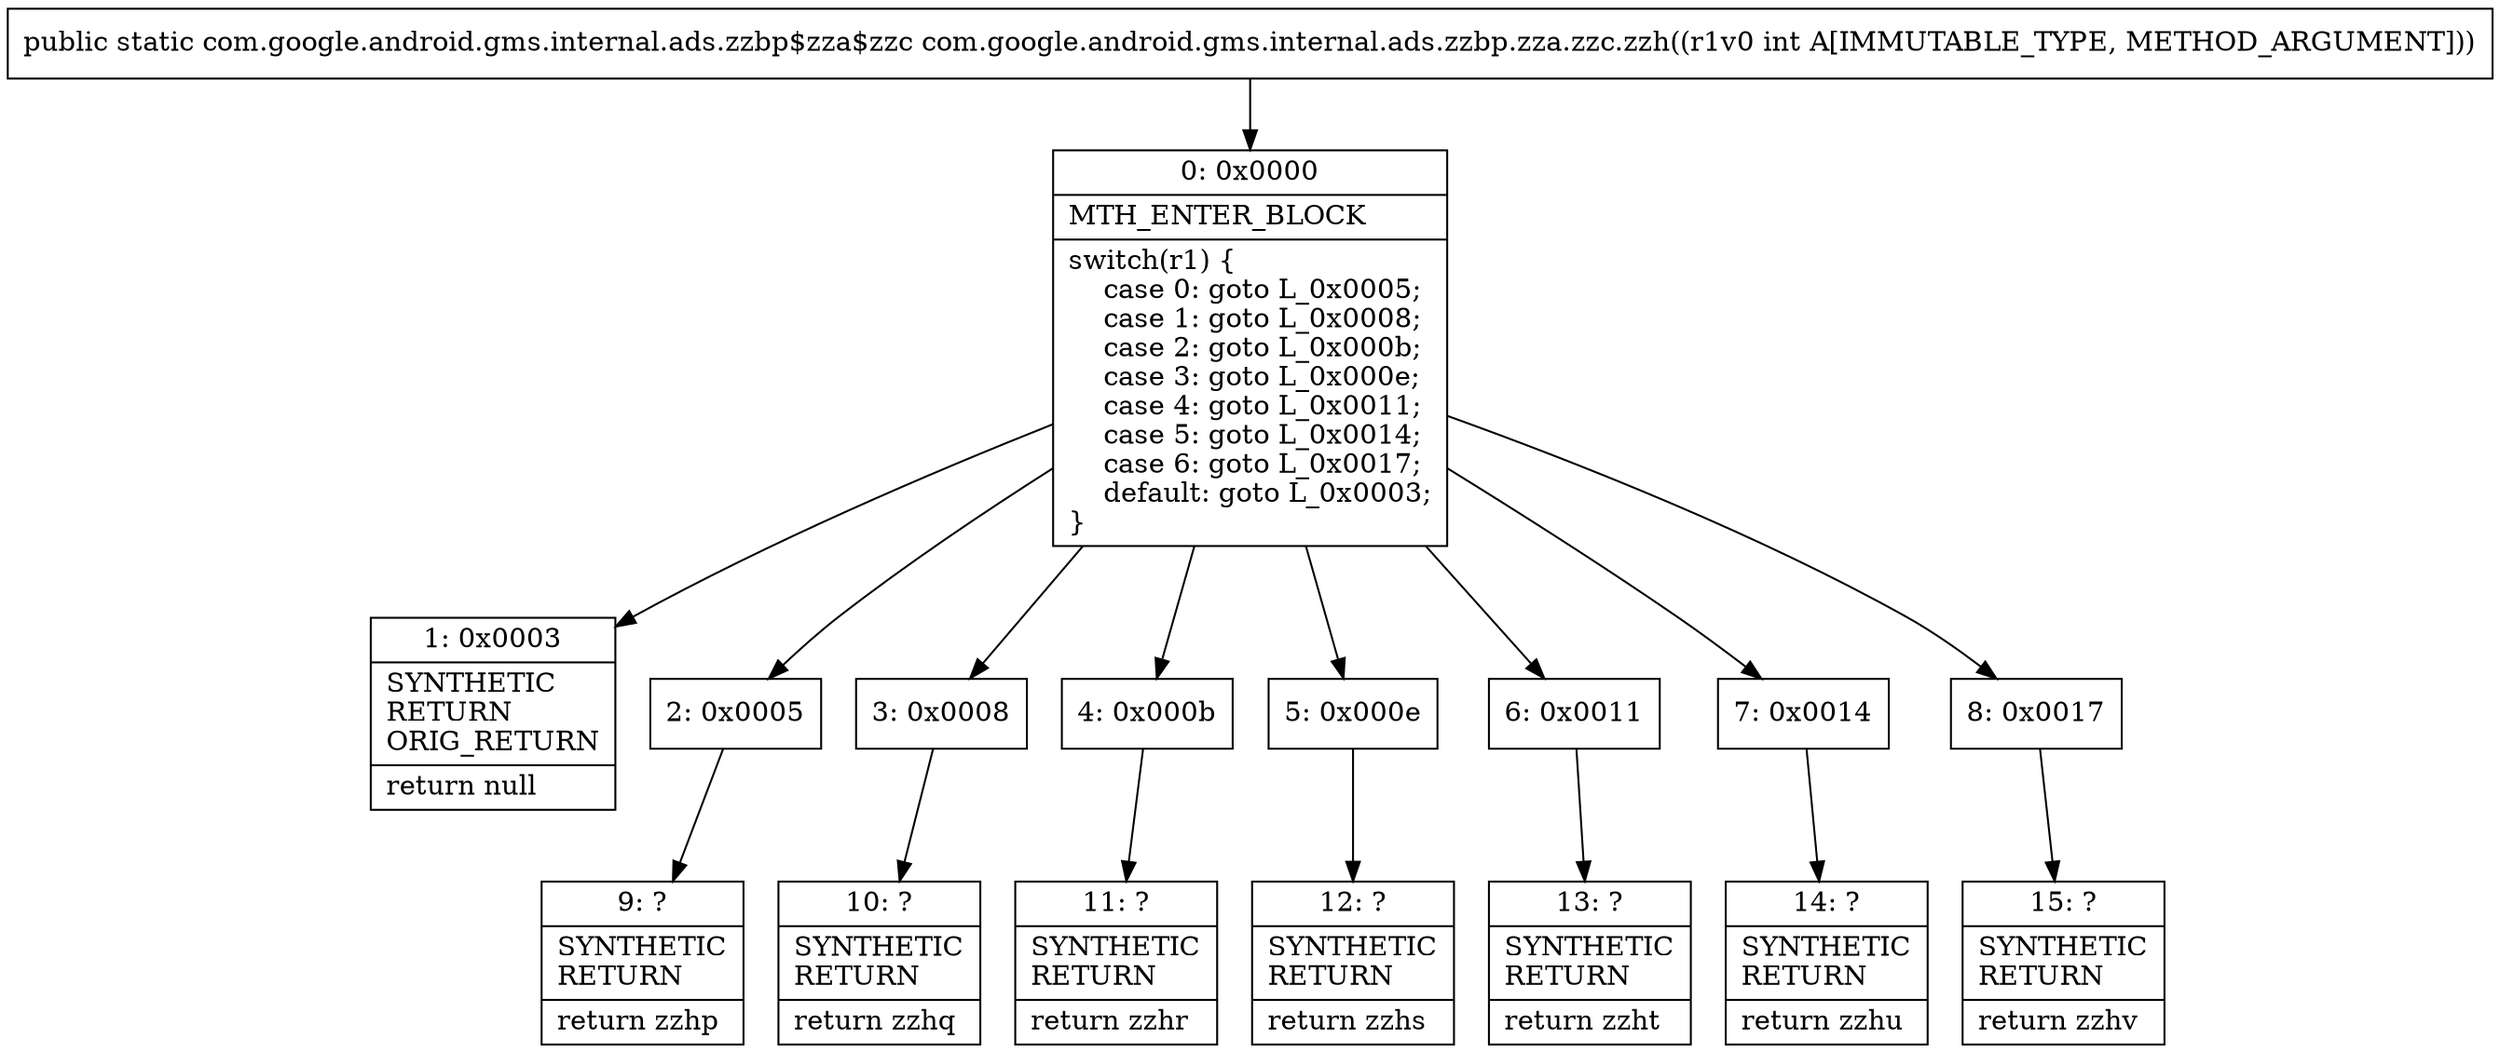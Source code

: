 digraph "CFG forcom.google.android.gms.internal.ads.zzbp.zza.zzc.zzh(I)Lcom\/google\/android\/gms\/internal\/ads\/zzbp$zza$zzc;" {
Node_0 [shape=record,label="{0\:\ 0x0000|MTH_ENTER_BLOCK\l|switch(r1) \{\l    case 0: goto L_0x0005;\l    case 1: goto L_0x0008;\l    case 2: goto L_0x000b;\l    case 3: goto L_0x000e;\l    case 4: goto L_0x0011;\l    case 5: goto L_0x0014;\l    case 6: goto L_0x0017;\l    default: goto L_0x0003;\l\}\l}"];
Node_1 [shape=record,label="{1\:\ 0x0003|SYNTHETIC\lRETURN\lORIG_RETURN\l|return null\l}"];
Node_2 [shape=record,label="{2\:\ 0x0005}"];
Node_3 [shape=record,label="{3\:\ 0x0008}"];
Node_4 [shape=record,label="{4\:\ 0x000b}"];
Node_5 [shape=record,label="{5\:\ 0x000e}"];
Node_6 [shape=record,label="{6\:\ 0x0011}"];
Node_7 [shape=record,label="{7\:\ 0x0014}"];
Node_8 [shape=record,label="{8\:\ 0x0017}"];
Node_9 [shape=record,label="{9\:\ ?|SYNTHETIC\lRETURN\l|return zzhp\l}"];
Node_10 [shape=record,label="{10\:\ ?|SYNTHETIC\lRETURN\l|return zzhq\l}"];
Node_11 [shape=record,label="{11\:\ ?|SYNTHETIC\lRETURN\l|return zzhr\l}"];
Node_12 [shape=record,label="{12\:\ ?|SYNTHETIC\lRETURN\l|return zzhs\l}"];
Node_13 [shape=record,label="{13\:\ ?|SYNTHETIC\lRETURN\l|return zzht\l}"];
Node_14 [shape=record,label="{14\:\ ?|SYNTHETIC\lRETURN\l|return zzhu\l}"];
Node_15 [shape=record,label="{15\:\ ?|SYNTHETIC\lRETURN\l|return zzhv\l}"];
MethodNode[shape=record,label="{public static com.google.android.gms.internal.ads.zzbp$zza$zzc com.google.android.gms.internal.ads.zzbp.zza.zzc.zzh((r1v0 int A[IMMUTABLE_TYPE, METHOD_ARGUMENT])) }"];
MethodNode -> Node_0;
Node_0 -> Node_1;
Node_0 -> Node_2;
Node_0 -> Node_3;
Node_0 -> Node_4;
Node_0 -> Node_5;
Node_0 -> Node_6;
Node_0 -> Node_7;
Node_0 -> Node_8;
Node_2 -> Node_9;
Node_3 -> Node_10;
Node_4 -> Node_11;
Node_5 -> Node_12;
Node_6 -> Node_13;
Node_7 -> Node_14;
Node_8 -> Node_15;
}


